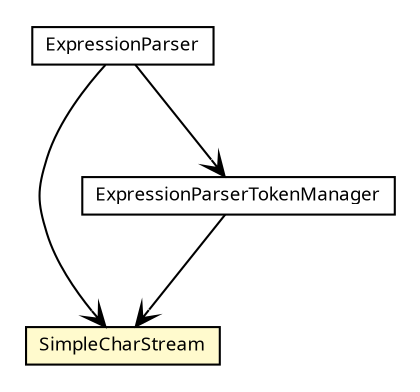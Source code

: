 #!/usr/local/bin/dot
#
# Class diagram 
# Generated by UMLGraph version R5_6 (http://www.umlgraph.org/)
#

digraph G {
	edge [fontname="Trebuchet MS",fontsize=10,labelfontname="Trebuchet MS",labelfontsize=10];
	node [fontname="Trebuchet MS",fontsize=10,shape=plaintext];
	nodesep=0.25;
	ranksep=0.5;
	// se.cambio.cds.gdl.parser.SimpleCharStream
	c319960 [label=<<table title="se.cambio.cds.gdl.parser.SimpleCharStream" border="0" cellborder="1" cellspacing="0" cellpadding="2" port="p" bgcolor="lemonChiffon" href="./SimpleCharStream.html">
		<tr><td><table border="0" cellspacing="0" cellpadding="1">
<tr><td align="center" balign="center"><font face="Trebuchet MS"> SimpleCharStream </font></td></tr>
		</table></td></tr>
		</table>>, URL="./SimpleCharStream.html", fontname="Trebuchet MS", fontcolor="black", fontsize=9.0];
	// se.cambio.cds.gdl.parser.ExpressionParserTokenManager
	c319965 [label=<<table title="se.cambio.cds.gdl.parser.ExpressionParserTokenManager" border="0" cellborder="1" cellspacing="0" cellpadding="2" port="p" href="./ExpressionParserTokenManager.html">
		<tr><td><table border="0" cellspacing="0" cellpadding="1">
<tr><td align="center" balign="center"><font face="Trebuchet MS"> ExpressionParserTokenManager </font></td></tr>
		</table></td></tr>
		</table>>, URL="./ExpressionParserTokenManager.html", fontname="Trebuchet MS", fontcolor="black", fontsize=9.0];
	// se.cambio.cds.gdl.parser.ExpressionParser
	c319967 [label=<<table title="se.cambio.cds.gdl.parser.ExpressionParser" border="0" cellborder="1" cellspacing="0" cellpadding="2" port="p" href="./ExpressionParser.html">
		<tr><td><table border="0" cellspacing="0" cellpadding="1">
<tr><td align="center" balign="center"><font face="Trebuchet MS"> ExpressionParser </font></td></tr>
		</table></td></tr>
		</table>>, URL="./ExpressionParser.html", fontname="Trebuchet MS", fontcolor="black", fontsize=9.0];
	// se.cambio.cds.gdl.parser.ExpressionParserTokenManager NAVASSOC se.cambio.cds.gdl.parser.SimpleCharStream
	c319965:p -> c319960:p [taillabel="", label="", headlabel="", fontname="Trebuchet MS", fontcolor="black", fontsize=10.0, color="black", arrowhead=open];
	// se.cambio.cds.gdl.parser.ExpressionParser NAVASSOC se.cambio.cds.gdl.parser.ExpressionParserTokenManager
	c319967:p -> c319965:p [taillabel="", label="", headlabel="", fontname="Trebuchet MS", fontcolor="black", fontsize=10.0, color="black", arrowhead=open];
	// se.cambio.cds.gdl.parser.ExpressionParser NAVASSOC se.cambio.cds.gdl.parser.SimpleCharStream
	c319967:p -> c319960:p [taillabel="", label="", headlabel="", fontname="Trebuchet MS", fontcolor="black", fontsize=10.0, color="black", arrowhead=open];
}

